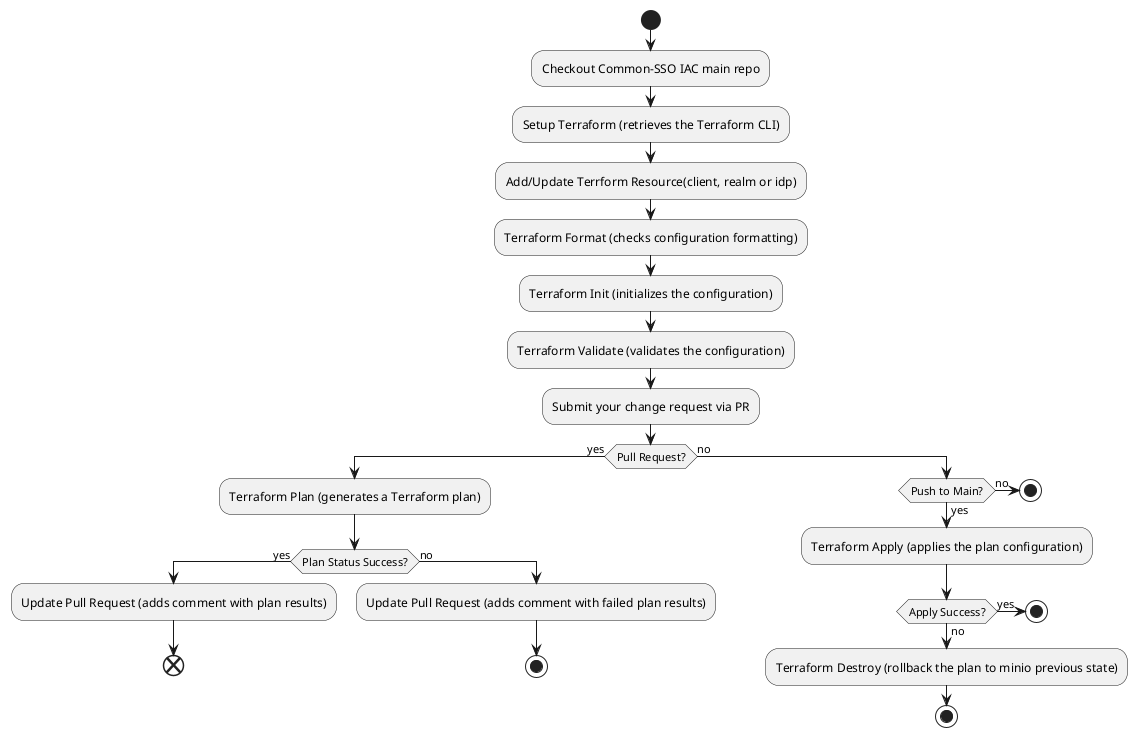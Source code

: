 @startuml commonsso
!define STEP_BG_COLOR #B0C4DE
!define DECISION_COLOR #90EE90
!define STOP_COLOR #FF6347

skinparam rectangle {
  BackgroundColor STEP_BG_COLOR
  BorderColor #000000
  BorderThickness 2
}

skinparam decision {
  BackgroundColor DECISION_COLOR
  BorderColor #000000
}

skinparam stop {
  BackgroundColor STOP_COLOR
  BorderColor #000000
}

|Workflow|
start
:Checkout Common-SSO IAC main repo;
:Setup Terraform (retrieves the Terraform CLI);
:Add/Update Terrform Resource(client, realm or idp);
:Terraform Format (checks configuration formatting);
:Terraform Init (initializes the configuration);
:Terraform Validate (validates the configuration);
:Submit your change request via PR;
if (Pull Request?) then (yes)
  :Terraform Plan (generates a Terraform plan);
  if (Plan Status Success?) then (yes)
    :Update Pull Request (adds comment with plan results);
end
  else (no)
    :Update Pull Request (adds comment with failed plan results);
    stop
  endif
else (no)
  if (Push to Main?) then (yes)
    :Terraform Apply (applies the plan configuration);
    if (Apply Success?) then (yes)
      stop
    else (no)
      :Terraform Destroy (rollback the plan to minio previous state);
      stop
    endif
  else (no)
    stop
  endif
endif
@enduml